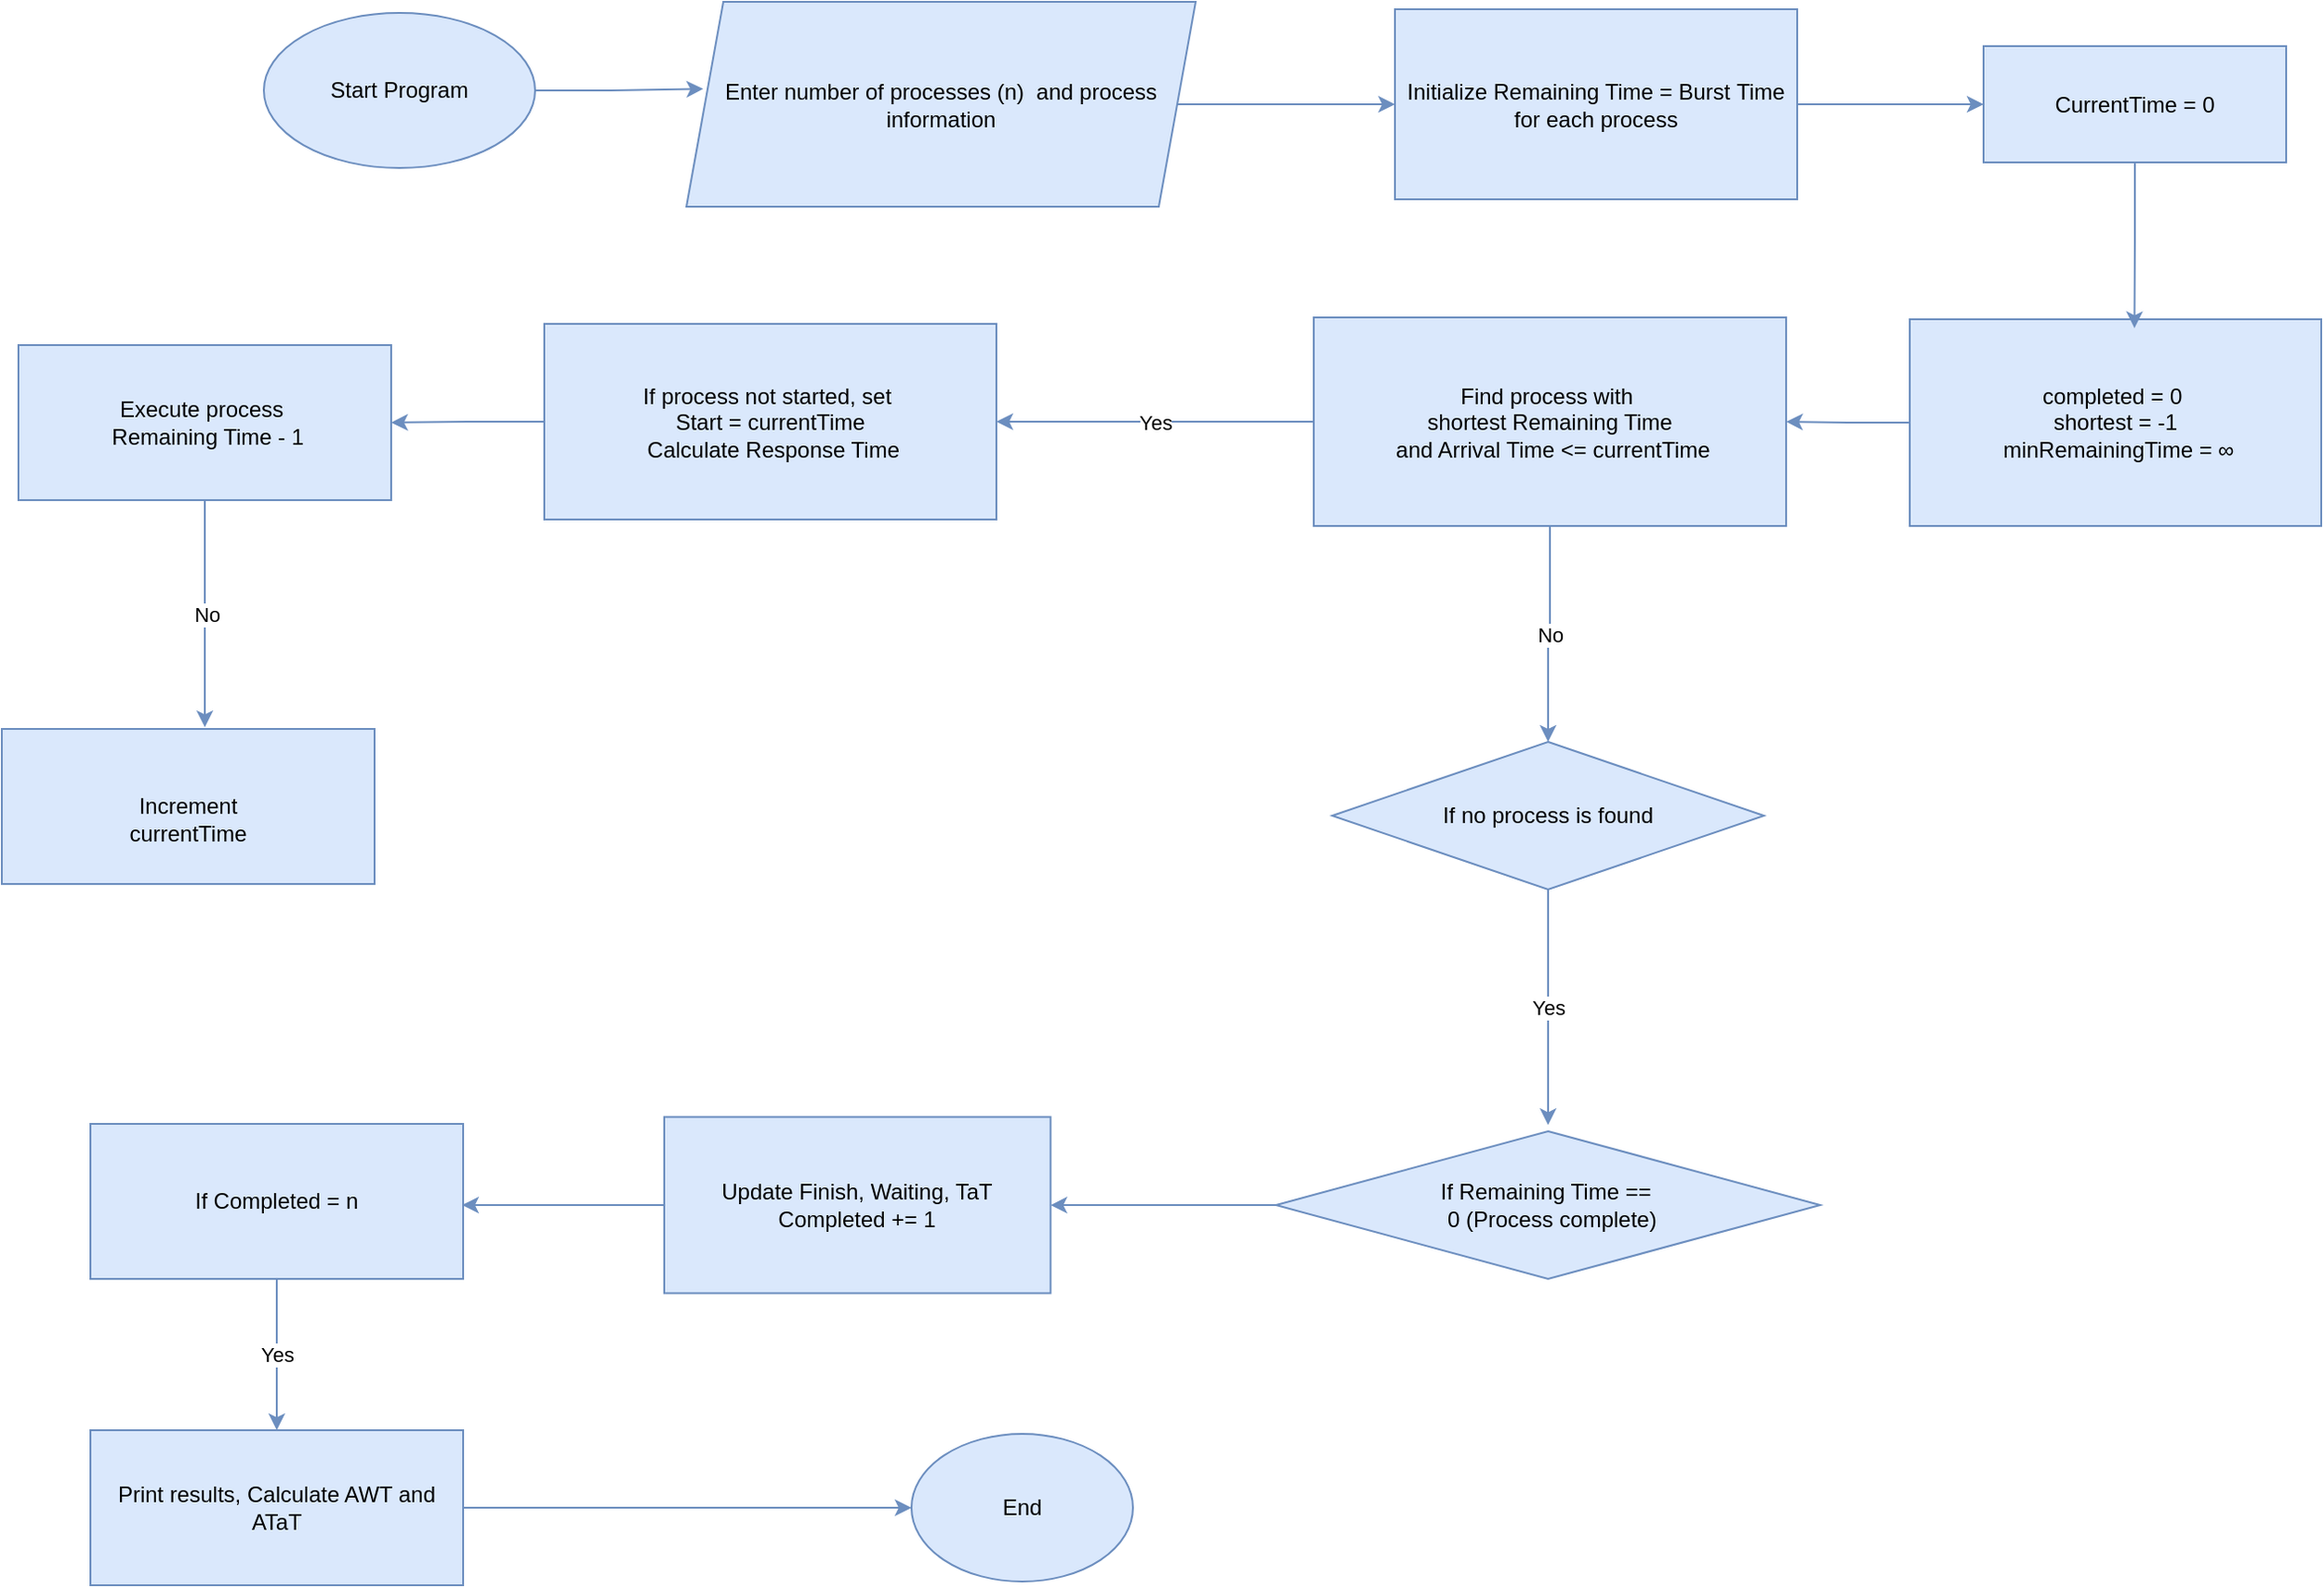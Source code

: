 <mxfile version="24.8.6">
  <diagram name="Trang-1" id="Hf2QPp31xFDONnnzZcnL">
    <mxGraphModel dx="2843" dy="1233" grid="0" gridSize="10" guides="1" tooltips="1" connect="1" arrows="1" fold="1" page="1" pageScale="1" pageWidth="827" pageHeight="1169" math="0" shadow="0">
      <root>
        <mxCell id="0" />
        <mxCell id="1" parent="0" />
        <mxCell id="-JNER6x50Fh1cIWLmk7c-2" value="Start Program" style="ellipse;whiteSpace=wrap;html=1;fillColor=#dae8fc;strokeColor=#6c8ebf;" vertex="1" parent="1">
          <mxGeometry x="87" y="371" width="147" height="84" as="geometry" />
        </mxCell>
        <mxCell id="-JNER6x50Fh1cIWLmk7c-6" style="edgeStyle=orthogonalEdgeStyle;rounded=0;orthogonalLoop=1;jettySize=auto;html=1;entryX=0;entryY=0.5;entryDx=0;entryDy=0;fillColor=#dae8fc;strokeColor=#6c8ebf;" edge="1" parent="1" source="-JNER6x50Fh1cIWLmk7c-3" target="-JNER6x50Fh1cIWLmk7c-4">
          <mxGeometry relative="1" as="geometry" />
        </mxCell>
        <mxCell id="-JNER6x50Fh1cIWLmk7c-3" value="&lt;br&gt;Enter number of processes (n) &amp;nbsp;and process information   &lt;div&gt;&lt;br/&gt;&lt;/div&gt;" style="shape=parallelogram;perimeter=parallelogramPerimeter;whiteSpace=wrap;html=1;fixedSize=1;fillColor=#dae8fc;strokeColor=#6c8ebf;" vertex="1" parent="1">
          <mxGeometry x="316" y="365" width="276" height="111" as="geometry" />
        </mxCell>
        <mxCell id="-JNER6x50Fh1cIWLmk7c-8" style="edgeStyle=orthogonalEdgeStyle;rounded=0;orthogonalLoop=1;jettySize=auto;html=1;entryX=0;entryY=0.5;entryDx=0;entryDy=0;fillColor=#dae8fc;strokeColor=#6c8ebf;" edge="1" parent="1" source="-JNER6x50Fh1cIWLmk7c-4" target="-JNER6x50Fh1cIWLmk7c-7">
          <mxGeometry relative="1" as="geometry" />
        </mxCell>
        <mxCell id="-JNER6x50Fh1cIWLmk7c-4" value="&lt;br&gt;Initialize Remaining Time = Burst&amp;nbsp;Time for each process  &lt;div&gt;&lt;br/&gt;&lt;/div&gt;" style="rounded=0;whiteSpace=wrap;html=1;fillColor=#dae8fc;strokeColor=#6c8ebf;" vertex="1" parent="1">
          <mxGeometry x="700" y="369" width="218" height="103" as="geometry" />
        </mxCell>
        <mxCell id="-JNER6x50Fh1cIWLmk7c-5" style="edgeStyle=orthogonalEdgeStyle;rounded=0;orthogonalLoop=1;jettySize=auto;html=1;entryX=0.033;entryY=0.425;entryDx=0;entryDy=0;entryPerimeter=0;fillColor=#dae8fc;strokeColor=#6c8ebf;" edge="1" parent="1" source="-JNER6x50Fh1cIWLmk7c-2" target="-JNER6x50Fh1cIWLmk7c-3">
          <mxGeometry relative="1" as="geometry" />
        </mxCell>
        <mxCell id="-JNER6x50Fh1cIWLmk7c-7" value="CurrentTime = 0" style="rounded=0;whiteSpace=wrap;html=1;fillColor=#dae8fc;strokeColor=#6c8ebf;" vertex="1" parent="1">
          <mxGeometry x="1019" y="389" width="164" height="63" as="geometry" />
        </mxCell>
        <mxCell id="-JNER6x50Fh1cIWLmk7c-12" style="edgeStyle=orthogonalEdgeStyle;rounded=0;orthogonalLoop=1;jettySize=auto;html=1;entryX=1;entryY=0.5;entryDx=0;entryDy=0;fillColor=#dae8fc;strokeColor=#6c8ebf;" edge="1" parent="1" source="-JNER6x50Fh1cIWLmk7c-9" target="-JNER6x50Fh1cIWLmk7c-11">
          <mxGeometry relative="1" as="geometry" />
        </mxCell>
        <mxCell id="-JNER6x50Fh1cIWLmk7c-9" value="&lt;br&gt; completed = 0&amp;nbsp;&lt;br&gt;&amp;nbsp;shortest = -1&amp;nbsp;&lt;br&gt;&amp;nbsp;minRemainingTime = ∞ &lt;div&gt;&lt;br/&gt;&lt;/div&gt;" style="rounded=0;whiteSpace=wrap;html=1;fillColor=#dae8fc;strokeColor=#6c8ebf;" vertex="1" parent="1">
          <mxGeometry x="979" y="537" width="223" height="112" as="geometry" />
        </mxCell>
        <mxCell id="-JNER6x50Fh1cIWLmk7c-10" style="edgeStyle=orthogonalEdgeStyle;rounded=0;orthogonalLoop=1;jettySize=auto;html=1;entryX=0.546;entryY=0.043;entryDx=0;entryDy=0;entryPerimeter=0;fillColor=#dae8fc;strokeColor=#6c8ebf;" edge="1" parent="1" source="-JNER6x50Fh1cIWLmk7c-7" target="-JNER6x50Fh1cIWLmk7c-9">
          <mxGeometry relative="1" as="geometry" />
        </mxCell>
        <mxCell id="-JNER6x50Fh1cIWLmk7c-14" value="Yes" style="edgeStyle=orthogonalEdgeStyle;rounded=0;orthogonalLoop=1;jettySize=auto;html=1;entryX=1;entryY=0.5;entryDx=0;entryDy=0;fillColor=#dae8fc;strokeColor=#6c8ebf;" edge="1" parent="1" source="-JNER6x50Fh1cIWLmk7c-11" target="-JNER6x50Fh1cIWLmk7c-13">
          <mxGeometry relative="1" as="geometry" />
        </mxCell>
        <mxCell id="-JNER6x50Fh1cIWLmk7c-19" value="No" style="edgeStyle=orthogonalEdgeStyle;rounded=0;orthogonalLoop=1;jettySize=auto;html=1;fillColor=#dae8fc;strokeColor=#6c8ebf;" edge="1" parent="1" source="-JNER6x50Fh1cIWLmk7c-11" target="-JNER6x50Fh1cIWLmk7c-20">
          <mxGeometry relative="1" as="geometry">
            <mxPoint x="784" y="769.928" as="targetPoint" />
          </mxGeometry>
        </mxCell>
        <mxCell id="-JNER6x50Fh1cIWLmk7c-11" value="&lt;br&gt;Find process with&amp;nbsp;&lt;br&gt;&amp;nbsp;shortest Remaining Time&amp;nbsp;&lt;br&gt;&amp;nbsp;and Arrival Time &amp;lt;= currentTime&lt;div&gt;&lt;br/&gt;&lt;/div&gt;" style="rounded=0;whiteSpace=wrap;html=1;fillColor=#dae8fc;strokeColor=#6c8ebf;" vertex="1" parent="1">
          <mxGeometry x="656" y="536" width="256" height="113" as="geometry" />
        </mxCell>
        <mxCell id="-JNER6x50Fh1cIWLmk7c-16" style="edgeStyle=orthogonalEdgeStyle;rounded=0;orthogonalLoop=1;jettySize=auto;html=1;entryX=1;entryY=0.5;entryDx=0;entryDy=0;fillColor=#dae8fc;strokeColor=#6c8ebf;" edge="1" parent="1" source="-JNER6x50Fh1cIWLmk7c-13" target="-JNER6x50Fh1cIWLmk7c-15">
          <mxGeometry relative="1" as="geometry" />
        </mxCell>
        <mxCell id="-JNER6x50Fh1cIWLmk7c-13" value="&lt;br&gt;If process not started, set&amp;nbsp;&lt;br&gt;&amp;nbsp;Start = currentTime&amp;nbsp;&lt;br&gt;&amp;nbsp;Calculate Response Time  &lt;div&gt;&lt;br/&gt;&lt;/div&gt;" style="rounded=0;whiteSpace=wrap;html=1;fillColor=#dae8fc;strokeColor=#6c8ebf;" vertex="1" parent="1">
          <mxGeometry x="239" y="539.5" width="245" height="106" as="geometry" />
        </mxCell>
        <mxCell id="-JNER6x50Fh1cIWLmk7c-17" value="No" style="edgeStyle=orthogonalEdgeStyle;rounded=0;orthogonalLoop=1;jettySize=auto;html=1;fillColor=#dae8fc;strokeColor=#6c8ebf;" edge="1" parent="1" source="-JNER6x50Fh1cIWLmk7c-15">
          <mxGeometry relative="1" as="geometry">
            <mxPoint x="55" y="758.076" as="targetPoint" />
          </mxGeometry>
        </mxCell>
        <mxCell id="-JNER6x50Fh1cIWLmk7c-15" value="&lt;br&gt;Execute process&amp;nbsp;&lt;br&gt;&amp;nbsp;Remaining Time - 1 &lt;div&gt;&lt;br/&gt;&lt;/div&gt;" style="rounded=0;whiteSpace=wrap;html=1;fillColor=#dae8fc;strokeColor=#6c8ebf;" vertex="1" parent="1">
          <mxGeometry x="-46" y="551" width="202" height="84" as="geometry" />
        </mxCell>
        <mxCell id="-JNER6x50Fh1cIWLmk7c-18" value="&lt;br&gt;Increment&lt;br&gt;currentTime" style="rounded=0;whiteSpace=wrap;html=1;fillColor=#dae8fc;strokeColor=#6c8ebf;" vertex="1" parent="1">
          <mxGeometry x="-55" y="759" width="202" height="84" as="geometry" />
        </mxCell>
        <mxCell id="-JNER6x50Fh1cIWLmk7c-21" value="Yes" style="edgeStyle=orthogonalEdgeStyle;rounded=0;orthogonalLoop=1;jettySize=auto;html=1;fillColor=#dae8fc;strokeColor=#6c8ebf;" edge="1" parent="1" source="-JNER6x50Fh1cIWLmk7c-20">
          <mxGeometry relative="1" as="geometry">
            <mxPoint x="783" y="973.632" as="targetPoint" />
          </mxGeometry>
        </mxCell>
        <mxCell id="-JNER6x50Fh1cIWLmk7c-20" value="If no process is found" style="rhombus;whiteSpace=wrap;html=1;fillColor=#dae8fc;strokeColor=#6c8ebf;" vertex="1" parent="1">
          <mxGeometry x="666" y="766" width="234" height="80" as="geometry" />
        </mxCell>
        <mxCell id="-JNER6x50Fh1cIWLmk7c-23" style="edgeStyle=orthogonalEdgeStyle;rounded=0;orthogonalLoop=1;jettySize=auto;html=1;fillColor=#dae8fc;strokeColor=#6c8ebf;" edge="1" parent="1" source="-JNER6x50Fh1cIWLmk7c-22" target="-JNER6x50Fh1cIWLmk7c-24">
          <mxGeometry relative="1" as="geometry">
            <mxPoint x="463.343" y="1017" as="targetPoint" />
          </mxGeometry>
        </mxCell>
        <mxCell id="-JNER6x50Fh1cIWLmk7c-22" value="If Remaining Time ==&amp;nbsp;&lt;br&gt;&amp;nbsp;0 (Process complete)" style="rhombus;whiteSpace=wrap;html=1;fillColor=#dae8fc;strokeColor=#6c8ebf;" vertex="1" parent="1">
          <mxGeometry x="635.5" y="977" width="295" height="80" as="geometry" />
        </mxCell>
        <mxCell id="-JNER6x50Fh1cIWLmk7c-26" style="edgeStyle=orthogonalEdgeStyle;rounded=0;orthogonalLoop=1;jettySize=auto;html=1;fillColor=#dae8fc;strokeColor=#6c8ebf;" edge="1" parent="1" source="-JNER6x50Fh1cIWLmk7c-24">
          <mxGeometry relative="1" as="geometry">
            <mxPoint x="194.454" y="1017" as="targetPoint" />
          </mxGeometry>
        </mxCell>
        <mxCell id="-JNER6x50Fh1cIWLmk7c-24" value="Update Finish, Waiting, TaT Completed += 1" style="rounded=0;whiteSpace=wrap;html=1;fillColor=#dae8fc;strokeColor=#6c8ebf;" vertex="1" parent="1">
          <mxGeometry x="304" y="969.25" width="209.34" height="95.5" as="geometry" />
        </mxCell>
        <mxCell id="-JNER6x50Fh1cIWLmk7c-29" value="Yes" style="edgeStyle=orthogonalEdgeStyle;rounded=0;orthogonalLoop=1;jettySize=auto;html=1;entryX=0.5;entryY=0;entryDx=0;entryDy=0;fillColor=#dae8fc;strokeColor=#6c8ebf;" edge="1" parent="1" source="-JNER6x50Fh1cIWLmk7c-27" target="-JNER6x50Fh1cIWLmk7c-28">
          <mxGeometry relative="1" as="geometry" />
        </mxCell>
        <mxCell id="-JNER6x50Fh1cIWLmk7c-27" value="If Completed = n&lt;span style=&quot;color: rgba(0, 0, 0, 0); font-family: monospace; font-size: 0px; text-align: start; text-wrap-mode: nowrap;&quot;&gt;%3CmxGraphModel%3E%3Croot%3E%3CmxCell%20id%3D%220%22%2F%3E%3CmxCell%20id%3D%221%22%20parent%3D%220%22%2F%3E%3CmxCell%20id%3D%222%22%20value%3D%22%26lt%3Bbr%26gt%3BIncrement%26lt%3Bbr%26gt%3BcurrentTime%22%20style%3D%22rounded%3D0%3BwhiteSpace%3Dwrap%3Bhtml%3D1%3B%22%20vertex%3D%221%22%20parent%3D%221%22%3E%3CmxGeometry%20x%3D%22-55%22%20y%3D%22759%22%20width%3D%22202%22%20height%3D%2284%22%20as%3D%22geometry%22%2F%3E%3C%2FmxCell%3E%3C%2Froot%3E%3C%2FmxGraphModel%3E&lt;/span&gt;" style="rounded=0;whiteSpace=wrap;html=1;fillColor=#dae8fc;strokeColor=#6c8ebf;" vertex="1" parent="1">
          <mxGeometry x="-7" y="973" width="202" height="84" as="geometry" />
        </mxCell>
        <mxCell id="-JNER6x50Fh1cIWLmk7c-30" style="edgeStyle=orthogonalEdgeStyle;rounded=0;orthogonalLoop=1;jettySize=auto;html=1;fillColor=#dae8fc;strokeColor=#6c8ebf;" edge="1" parent="1" source="-JNER6x50Fh1cIWLmk7c-28" target="-JNER6x50Fh1cIWLmk7c-31">
          <mxGeometry relative="1" as="geometry">
            <mxPoint x="437.417" y="1181" as="targetPoint" />
          </mxGeometry>
        </mxCell>
        <mxCell id="-JNER6x50Fh1cIWLmk7c-28" value="Print results, Calculate AWT and ATaT" style="rounded=0;whiteSpace=wrap;html=1;fillColor=#dae8fc;strokeColor=#6c8ebf;" vertex="1" parent="1">
          <mxGeometry x="-7" y="1139" width="202" height="84" as="geometry" />
        </mxCell>
        <mxCell id="-JNER6x50Fh1cIWLmk7c-31" value="End" style="ellipse;whiteSpace=wrap;html=1;fillColor=#dae8fc;strokeColor=#6c8ebf;" vertex="1" parent="1">
          <mxGeometry x="437.997" y="1141" width="120" height="80" as="geometry" />
        </mxCell>
      </root>
    </mxGraphModel>
  </diagram>
</mxfile>
